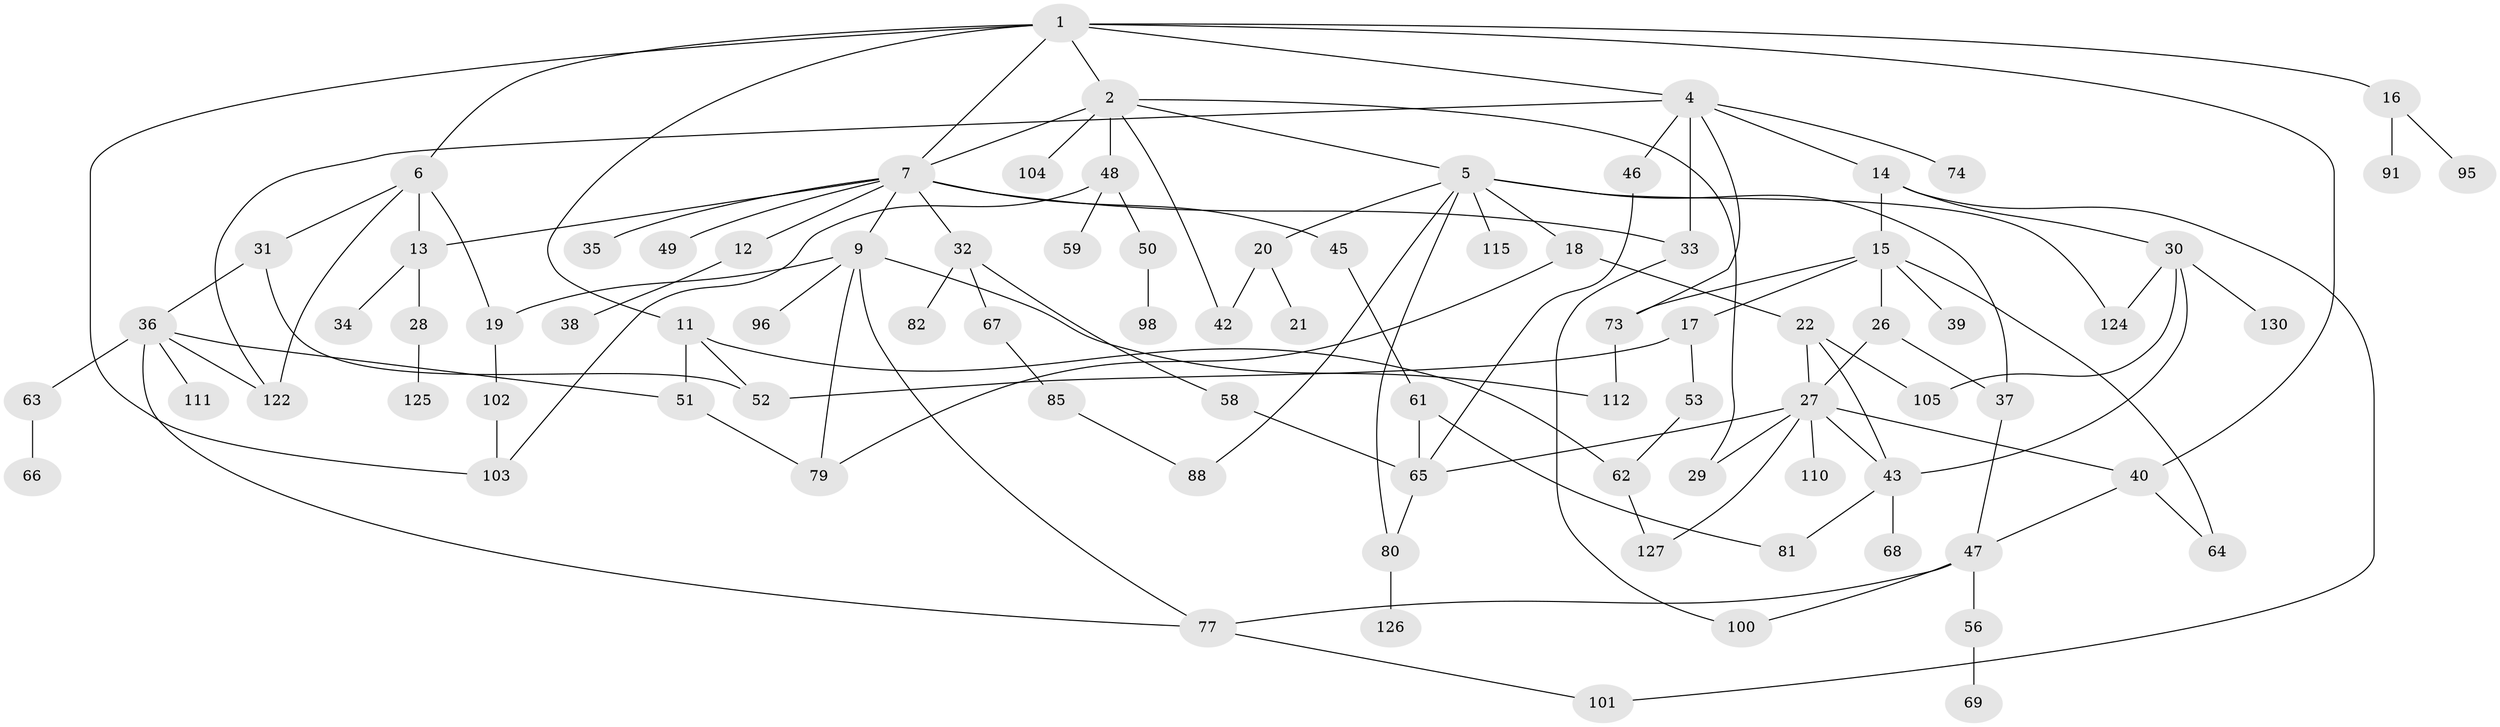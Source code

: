 // original degree distribution, {8: 0.015151515151515152, 5: 0.05303030303030303, 2: 0.32575757575757575, 4: 0.12121212121212122, 3: 0.23484848484848486, 1: 0.23484848484848486, 7: 0.007575757575757576, 6: 0.007575757575757576}
// Generated by graph-tools (version 1.1) at 2025/41/03/06/25 10:41:27]
// undirected, 86 vertices, 123 edges
graph export_dot {
graph [start="1"]
  node [color=gray90,style=filled];
  1 [super="+3"];
  2 [super="+83"];
  4 [super="+23"];
  5 [super="+25"];
  6 [super="+8"];
  7 [super="+10"];
  9 [super="+75"];
  11;
  12 [super="+121"];
  13 [super="+86"];
  14 [super="+72"];
  15 [super="+24"];
  16 [super="+90"];
  17 [super="+41"];
  18;
  19;
  20 [super="+87"];
  21;
  22 [super="+54"];
  26;
  27 [super="+57"];
  28 [super="+97"];
  29;
  30 [super="+116"];
  31 [super="+113"];
  32 [super="+70"];
  33 [super="+129"];
  34;
  35;
  36 [super="+55"];
  37 [super="+93"];
  38 [super="+71"];
  39 [super="+120"];
  40 [super="+94"];
  42;
  43 [super="+44"];
  45;
  46 [super="+128"];
  47 [super="+60"];
  48;
  49 [super="+132"];
  50 [super="+92"];
  51 [super="+78"];
  52 [super="+123"];
  53 [super="+84"];
  56;
  58;
  59;
  61;
  62 [super="+117"];
  63;
  64;
  65 [super="+76"];
  66;
  67;
  68;
  69;
  73;
  74;
  77;
  79 [super="+89"];
  80 [super="+109"];
  81 [super="+99"];
  82;
  85 [super="+106"];
  88;
  91 [super="+107"];
  95;
  96;
  98 [super="+131"];
  100;
  101;
  102 [super="+114"];
  103 [super="+108"];
  104;
  105 [super="+119"];
  110;
  111;
  112 [super="+118"];
  115;
  122;
  124;
  125;
  126;
  127;
  130;
  1 -- 2;
  1 -- 4;
  1 -- 6;
  1 -- 7;
  1 -- 11;
  1 -- 16;
  1 -- 40;
  1 -- 103;
  2 -- 5;
  2 -- 42;
  2 -- 48;
  2 -- 104;
  2 -- 29;
  2 -- 7;
  4 -- 14;
  4 -- 46;
  4 -- 73;
  4 -- 74;
  4 -- 122;
  4 -- 33;
  5 -- 18;
  5 -- 20;
  5 -- 80;
  5 -- 115;
  5 -- 37;
  5 -- 88;
  5 -- 124;
  6 -- 13;
  6 -- 19;
  6 -- 122;
  6 -- 31;
  7 -- 9;
  7 -- 49;
  7 -- 32;
  7 -- 33;
  7 -- 35;
  7 -- 12;
  7 -- 45;
  7 -- 13;
  9 -- 96;
  9 -- 112;
  9 -- 19;
  9 -- 77;
  9 -- 79;
  11 -- 51;
  11 -- 52;
  11 -- 62;
  12 -- 38;
  13 -- 28;
  13 -- 34;
  14 -- 15;
  14 -- 30;
  14 -- 101;
  15 -- 17;
  15 -- 26;
  15 -- 64;
  15 -- 73;
  15 -- 39;
  16 -- 91;
  16 -- 95;
  17 -- 53;
  17 -- 52;
  18 -- 22;
  18 -- 79;
  19 -- 102;
  20 -- 21;
  20 -- 42;
  22 -- 27;
  22 -- 43;
  22 -- 105;
  26 -- 27;
  26 -- 37;
  27 -- 29;
  27 -- 40;
  27 -- 127;
  27 -- 43;
  27 -- 65;
  27 -- 110;
  28 -- 125;
  30 -- 43;
  30 -- 105;
  30 -- 130;
  30 -- 124;
  31 -- 36;
  31 -- 52;
  32 -- 58;
  32 -- 67;
  32 -- 82;
  33 -- 100;
  36 -- 63;
  36 -- 111;
  36 -- 122;
  36 -- 77;
  36 -- 51;
  37 -- 47;
  40 -- 47;
  40 -- 64;
  43 -- 81;
  43 -- 68;
  45 -- 61;
  46 -- 65;
  47 -- 56;
  47 -- 77;
  47 -- 100;
  48 -- 50;
  48 -- 59;
  48 -- 103;
  50 -- 98;
  51 -- 79;
  53 -- 62;
  56 -- 69;
  58 -- 65;
  61 -- 65;
  61 -- 81;
  62 -- 127;
  63 -- 66;
  65 -- 80;
  67 -- 85;
  73 -- 112;
  77 -- 101;
  80 -- 126;
  85 -- 88;
  102 -- 103;
}
